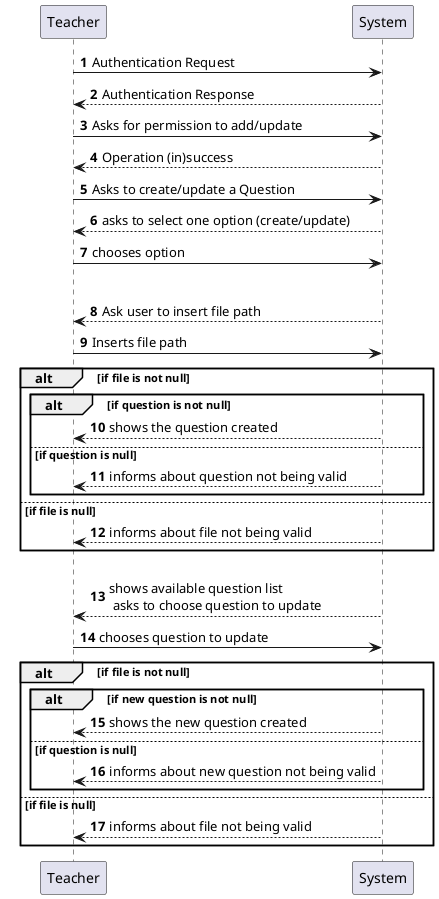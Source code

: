 @startuml
'https://plantuml.com/sequence-diagram

autonumber

Teacher -> System: Authentication Request
System --> Teacher: Authentication Response

Teacher -> System: Asks for permission to add/update
Teacher <-- System: Operation (in)success

Teacher -> System: Asks to create/update a Question
Teacher <-- System: asks to select one option (create/update)

Teacher -> System : chooses option

alt if option is create question
    System --> Teacher : Ask user to insert file path
    Teacher -> System : Inserts file path
    alt if file is not null
    alt if question is not null
    System --> Teacher: shows the question created
    else if question is null
    System --> Teacher: informs about question not being valid
    end

    else if file is null
    System --> Teacher: informs about file not being valid
    end

    else if option is update
    System --> Teacher: shows available question list \n asks to choose question to update
    Teacher -> System: chooses question to update

    alt if file is not null
    alt if new question is not null
        System --> Teacher: shows the new question created
    else if question is null
        System --> Teacher: informs about new question not being valid
    end

    else if file is null
        System --> Teacher: informs about file not being valid
    end

@enduml